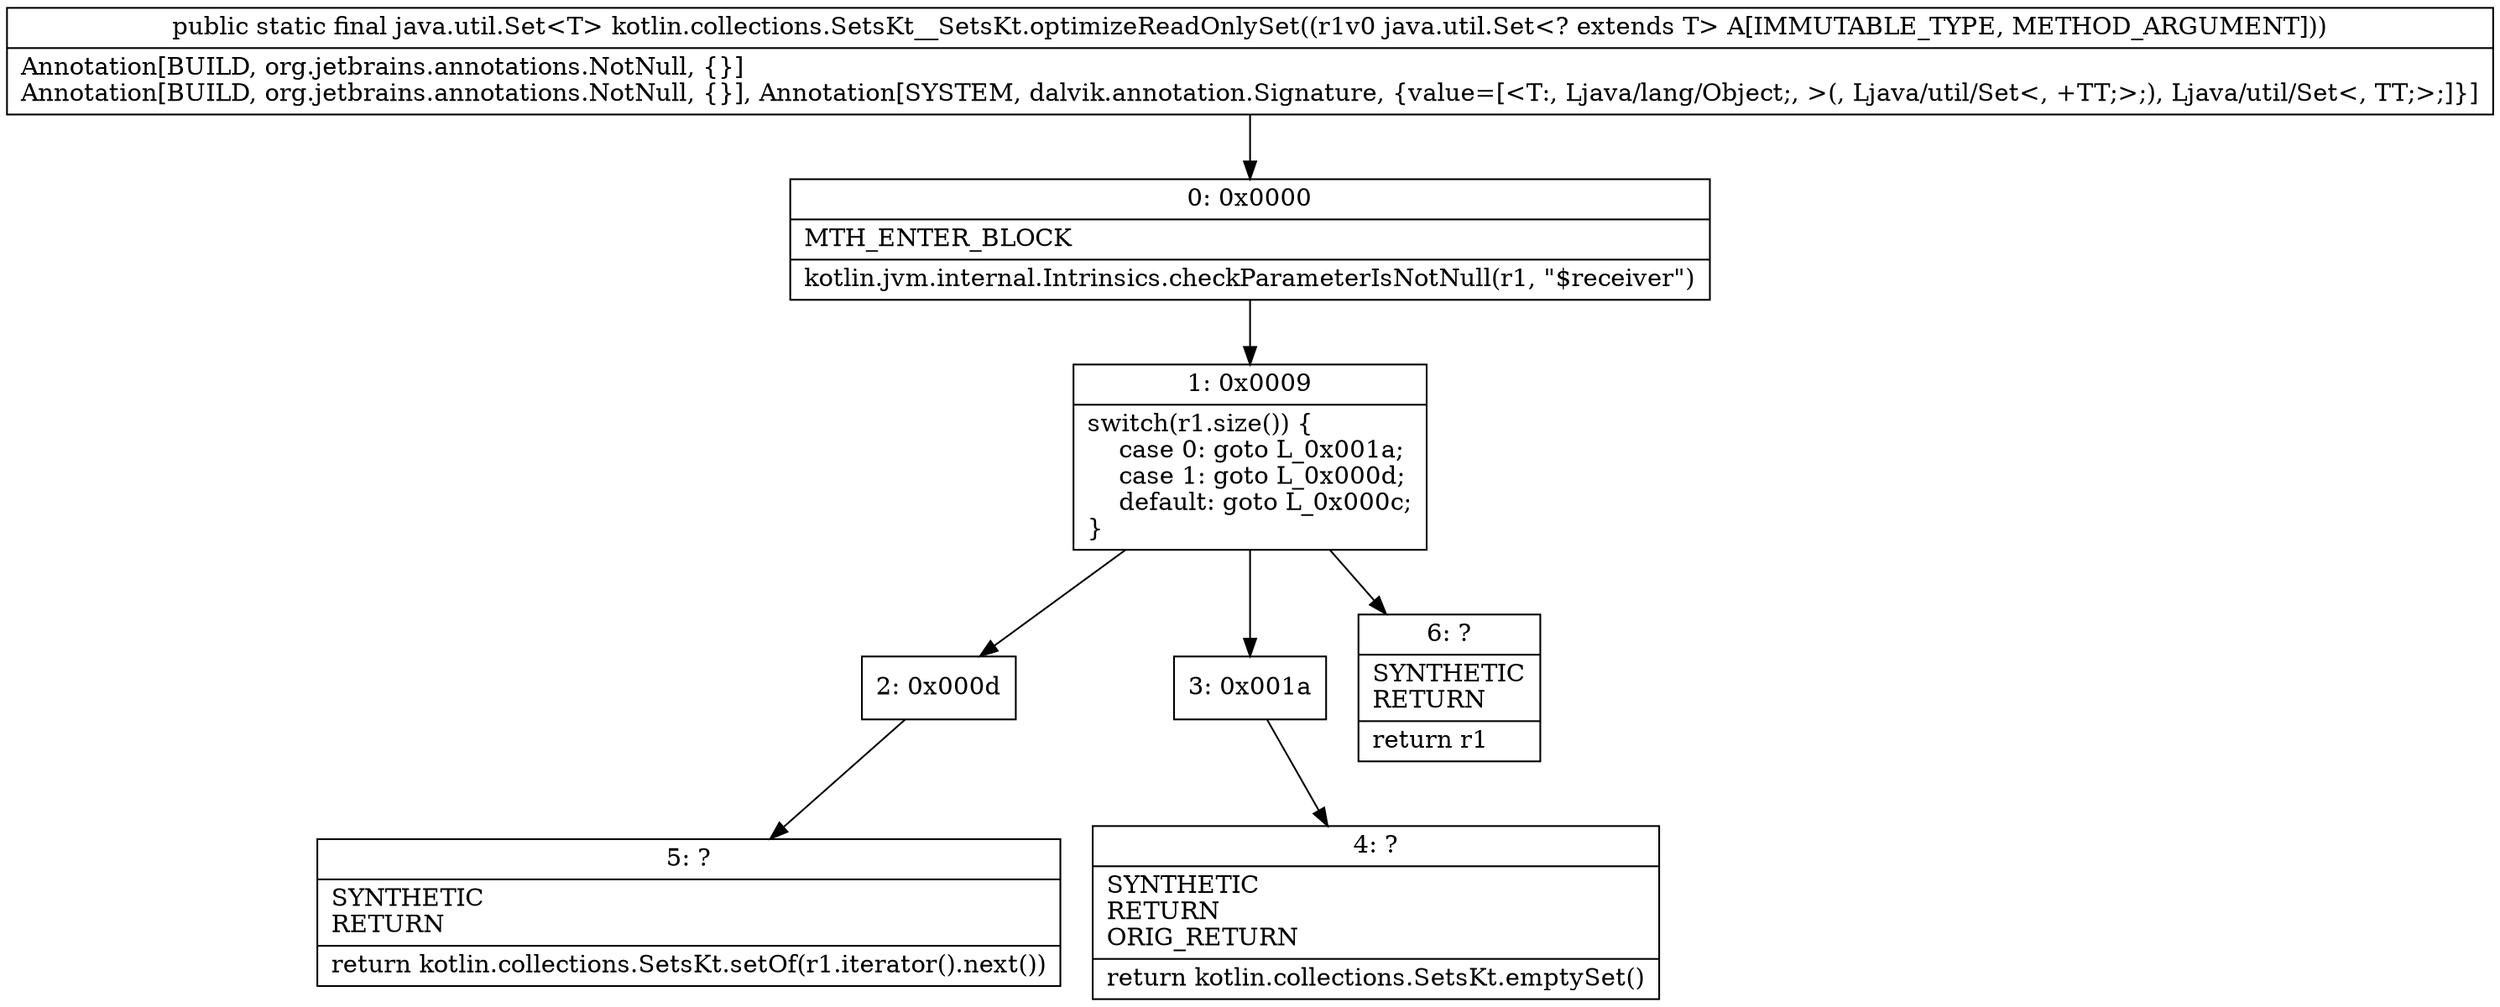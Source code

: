 digraph "CFG forkotlin.collections.SetsKt__SetsKt.optimizeReadOnlySet(Ljava\/util\/Set;)Ljava\/util\/Set;" {
Node_0 [shape=record,label="{0\:\ 0x0000|MTH_ENTER_BLOCK\l|kotlin.jvm.internal.Intrinsics.checkParameterIsNotNull(r1, \"$receiver\")\l}"];
Node_1 [shape=record,label="{1\:\ 0x0009|switch(r1.size()) \{\l    case 0: goto L_0x001a;\l    case 1: goto L_0x000d;\l    default: goto L_0x000c;\l\}\l}"];
Node_2 [shape=record,label="{2\:\ 0x000d}"];
Node_3 [shape=record,label="{3\:\ 0x001a}"];
Node_4 [shape=record,label="{4\:\ ?|SYNTHETIC\lRETURN\lORIG_RETURN\l|return kotlin.collections.SetsKt.emptySet()\l}"];
Node_5 [shape=record,label="{5\:\ ?|SYNTHETIC\lRETURN\l|return kotlin.collections.SetsKt.setOf(r1.iterator().next())\l}"];
Node_6 [shape=record,label="{6\:\ ?|SYNTHETIC\lRETURN\l|return r1\l}"];
MethodNode[shape=record,label="{public static final java.util.Set\<T\> kotlin.collections.SetsKt__SetsKt.optimizeReadOnlySet((r1v0 java.util.Set\<? extends T\> A[IMMUTABLE_TYPE, METHOD_ARGUMENT]))  | Annotation[BUILD, org.jetbrains.annotations.NotNull, \{\}]\lAnnotation[BUILD, org.jetbrains.annotations.NotNull, \{\}], Annotation[SYSTEM, dalvik.annotation.Signature, \{value=[\<T:, Ljava\/lang\/Object;, \>(, Ljava\/util\/Set\<, +TT;\>;), Ljava\/util\/Set\<, TT;\>;]\}]\l}"];
MethodNode -> Node_0;
Node_0 -> Node_1;
Node_1 -> Node_2;
Node_1 -> Node_3;
Node_1 -> Node_6;
Node_2 -> Node_5;
Node_3 -> Node_4;
}

